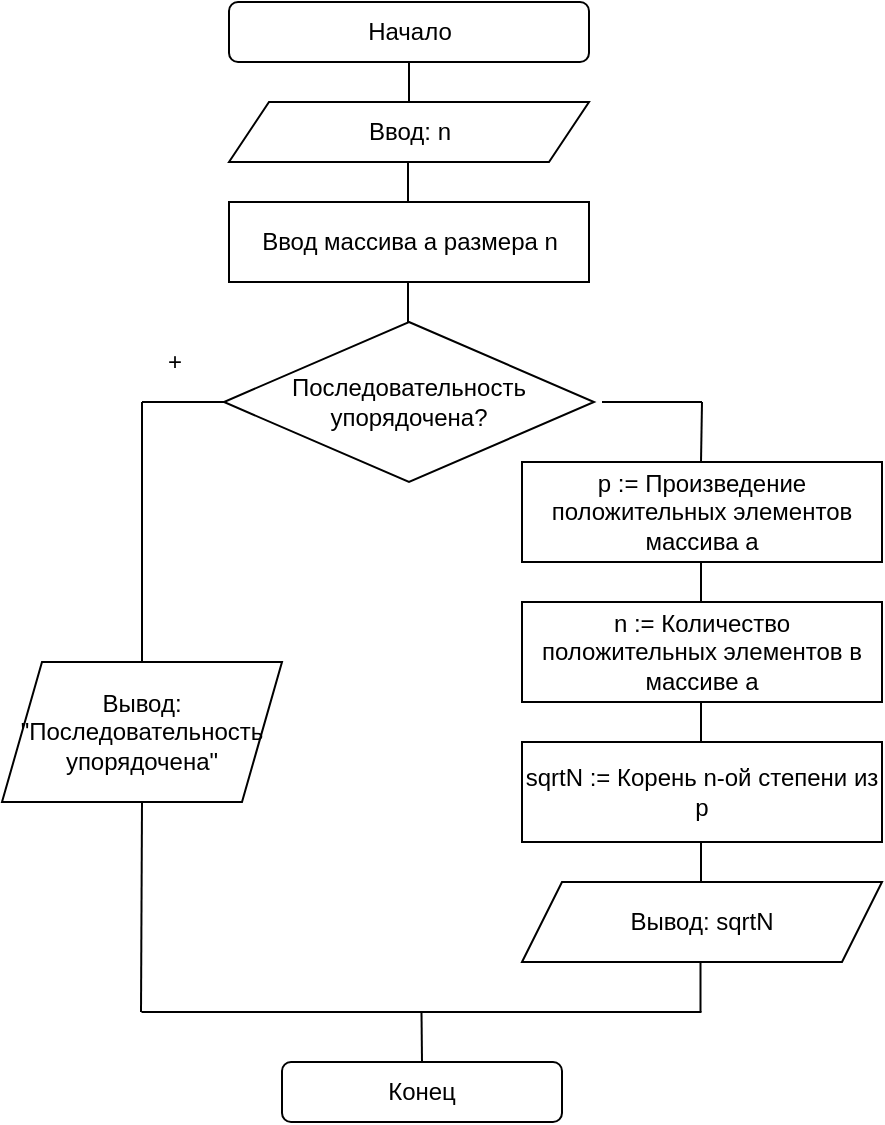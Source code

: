 <mxfile version="15.7.4" type="device"><diagram id="n5r8adOU3evehc56jBI6" name="Page-1"><mxGraphModel dx="1038" dy="575" grid="1" gridSize="10" guides="1" tooltips="1" connect="1" arrows="1" fold="1" page="1" pageScale="1" pageWidth="827" pageHeight="1169" math="0" shadow="0"><root><mxCell id="0"/><mxCell id="1" parent="0"/><mxCell id="xjmCYlv171Ud-6PwkvNz-2" value="Начало" style="rounded=1;whiteSpace=wrap;html=1;" parent="1" vertex="1"><mxGeometry x="307.5" y="130" width="180" height="30" as="geometry"/></mxCell><mxCell id="xjmCYlv171Ud-6PwkvNz-3" value="Ввод: n" style="shape=parallelogram;perimeter=parallelogramPerimeter;whiteSpace=wrap;html=1;fixedSize=1;" parent="1" vertex="1"><mxGeometry x="307.5" y="180" width="180" height="30" as="geometry"/></mxCell><mxCell id="xjmCYlv171Ud-6PwkvNz-4" value="Ввод массива а размера n" style="rounded=0;whiteSpace=wrap;html=1;" parent="1" vertex="1"><mxGeometry x="307.5" y="230" width="180" height="40" as="geometry"/></mxCell><mxCell id="xjmCYlv171Ud-6PwkvNz-6" value="Последовательность упорядочена?" style="rhombus;whiteSpace=wrap;html=1;" parent="1" vertex="1"><mxGeometry x="305" y="290" width="185" height="80" as="geometry"/></mxCell><mxCell id="xjmCYlv171Ud-6PwkvNz-7" value="Вывод: &quot;Последовательность упорядочена&quot;" style="shape=parallelogram;perimeter=parallelogramPerimeter;whiteSpace=wrap;html=1;fixedSize=1;" parent="1" vertex="1"><mxGeometry x="194" y="460" width="140" height="70" as="geometry"/></mxCell><mxCell id="xjmCYlv171Ud-6PwkvNz-9" value="Конец" style="rounded=1;whiteSpace=wrap;html=1;" parent="1" vertex="1"><mxGeometry x="334" y="660" width="140" height="30" as="geometry"/></mxCell><mxCell id="xjmCYlv171Ud-6PwkvNz-10" value="" style="endArrow=none;html=1;rounded=0;exitX=0.5;exitY=1;exitDx=0;exitDy=0;entryX=0.5;entryY=0;entryDx=0;entryDy=0;" parent="1" source="xjmCYlv171Ud-6PwkvNz-2" target="xjmCYlv171Ud-6PwkvNz-3" edge="1"><mxGeometry width="50" height="50" relative="1" as="geometry"><mxPoint x="387.5" y="410" as="sourcePoint"/><mxPoint x="507.5" y="160" as="targetPoint"/></mxGeometry></mxCell><mxCell id="xjmCYlv171Ud-6PwkvNz-12" value="" style="endArrow=none;html=1;rounded=0;exitX=0.5;exitY=1;exitDx=0;exitDy=0;entryX=0.5;entryY=0;entryDx=0;entryDy=0;" parent="1" edge="1"><mxGeometry width="50" height="50" relative="1" as="geometry"><mxPoint x="397" y="270" as="sourcePoint"/><mxPoint x="397" y="290" as="targetPoint"/></mxGeometry></mxCell><mxCell id="xjmCYlv171Ud-6PwkvNz-13" value="" style="endArrow=none;html=1;rounded=0;exitX=0;exitY=0.5;exitDx=0;exitDy=0;" parent="1" source="xjmCYlv171Ud-6PwkvNz-6" edge="1"><mxGeometry width="50" height="50" relative="1" as="geometry"><mxPoint x="309" y="305" as="sourcePoint"/><mxPoint x="264" y="330" as="targetPoint"/></mxGeometry></mxCell><mxCell id="xjmCYlv171Ud-6PwkvNz-14" value="" style="endArrow=none;html=1;rounded=0;entryX=0.5;entryY=0;entryDx=0;entryDy=0;" parent="1" target="xjmCYlv171Ud-6PwkvNz-7" edge="1"><mxGeometry width="50" height="50" relative="1" as="geometry"><mxPoint x="264" y="330" as="sourcePoint"/><mxPoint x="444" y="350" as="targetPoint"/></mxGeometry></mxCell><mxCell id="xjmCYlv171Ud-6PwkvNz-15" value="" style="endArrow=none;html=1;rounded=0;" parent="1" edge="1"><mxGeometry width="50" height="50" relative="1" as="geometry"><mxPoint x="544" y="330" as="sourcePoint"/><mxPoint x="494" y="330" as="targetPoint"/></mxGeometry></mxCell><mxCell id="xjmCYlv171Ud-6PwkvNz-16" value="" style="endArrow=none;html=1;rounded=0;entryX=0.5;entryY=0;entryDx=0;entryDy=0;" parent="1" edge="1"><mxGeometry width="50" height="50" relative="1" as="geometry"><mxPoint x="544" y="330" as="sourcePoint"/><mxPoint x="543.5" y="360" as="targetPoint"/></mxGeometry></mxCell><mxCell id="xjmCYlv171Ud-6PwkvNz-18" value="" style="endArrow=none;html=1;rounded=0;exitX=0.5;exitY=1;exitDx=0;exitDy=0;" parent="1" edge="1"><mxGeometry width="50" height="50" relative="1" as="geometry"><mxPoint x="543.25" y="610" as="sourcePoint"/><mxPoint x="543.25" y="635" as="targetPoint"/></mxGeometry></mxCell><mxCell id="xjmCYlv171Ud-6PwkvNz-19" value="" style="endArrow=none;html=1;rounded=0;" parent="1" edge="1"><mxGeometry width="50" height="50" relative="1" as="geometry"><mxPoint x="263.75" y="635" as="sourcePoint"/><mxPoint x="543.75" y="635" as="targetPoint"/></mxGeometry></mxCell><mxCell id="xjmCYlv171Ud-6PwkvNz-20" value="" style="endArrow=none;html=1;rounded=0;entryX=0.5;entryY=0;entryDx=0;entryDy=0;" parent="1" target="xjmCYlv171Ud-6PwkvNz-9" edge="1"><mxGeometry width="50" height="50" relative="1" as="geometry"><mxPoint x="403.75" y="635" as="sourcePoint"/><mxPoint x="403.25" y="655" as="targetPoint"/></mxGeometry></mxCell><mxCell id="xjmCYlv171Ud-6PwkvNz-25" value="+" style="text;html=1;align=center;verticalAlign=middle;resizable=0;points=[];autosize=1;strokeColor=none;fillColor=none;" parent="1" vertex="1"><mxGeometry x="270" y="300" width="20" height="20" as="geometry"/></mxCell><mxCell id="xjmCYlv171Ud-6PwkvNz-28" value="" style="endArrow=none;html=1;rounded=0;exitX=0.5;exitY=1;exitDx=0;exitDy=0;entryX=0.5;entryY=0;entryDx=0;entryDy=0;" parent="1" edge="1"><mxGeometry width="50" height="50" relative="1" as="geometry"><mxPoint x="397" y="210" as="sourcePoint"/><mxPoint x="397" y="230" as="targetPoint"/></mxGeometry></mxCell><mxCell id="xjmCYlv171Ud-6PwkvNz-29" value="p := Произведение положительных элементов массива а" style="rounded=0;whiteSpace=wrap;html=1;" parent="1" vertex="1"><mxGeometry x="454" y="360" width="180" height="50" as="geometry"/></mxCell><mxCell id="xjmCYlv171Ud-6PwkvNz-30" value="n := Количество положительных элементов в массиве a" style="rounded=0;whiteSpace=wrap;html=1;" parent="1" vertex="1"><mxGeometry x="454" y="430" width="180" height="50" as="geometry"/></mxCell><mxCell id="xjmCYlv171Ud-6PwkvNz-31" value="" style="endArrow=none;html=1;rounded=0;exitX=0.5;exitY=1;exitDx=0;exitDy=0;entryX=0.5;entryY=0;entryDx=0;entryDy=0;" parent="1" edge="1"><mxGeometry width="50" height="50" relative="1" as="geometry"><mxPoint x="543.5" y="480" as="sourcePoint"/><mxPoint x="543.5" y="500" as="targetPoint"/></mxGeometry></mxCell><mxCell id="xjmCYlv171Ud-6PwkvNz-32" value="" style="endArrow=none;html=1;rounded=0;exitX=0.5;exitY=1;exitDx=0;exitDy=0;entryX=0.5;entryY=0;entryDx=0;entryDy=0;" parent="1" edge="1"><mxGeometry width="50" height="50" relative="1" as="geometry"><mxPoint x="543.5" y="410" as="sourcePoint"/><mxPoint x="543.5" y="430" as="targetPoint"/></mxGeometry></mxCell><mxCell id="xjmCYlv171Ud-6PwkvNz-33" value="sqrtN := Корень n-ой степени из p" style="rounded=0;whiteSpace=wrap;html=1;" parent="1" vertex="1"><mxGeometry x="454" y="500" width="180" height="50" as="geometry"/></mxCell><mxCell id="xjmCYlv171Ud-6PwkvNz-35" value="Вывод: sqrtN" style="shape=parallelogram;perimeter=parallelogramPerimeter;whiteSpace=wrap;html=1;fixedSize=1;" parent="1" vertex="1"><mxGeometry x="454" y="570" width="180" height="40" as="geometry"/></mxCell><mxCell id="xjmCYlv171Ud-6PwkvNz-36" value="" style="endArrow=none;html=1;rounded=0;exitX=0.5;exitY=1;exitDx=0;exitDy=0;entryX=0.5;entryY=0;entryDx=0;entryDy=0;" parent="1" edge="1"><mxGeometry width="50" height="50" relative="1" as="geometry"><mxPoint x="543.5" y="550" as="sourcePoint"/><mxPoint x="543.5" y="570" as="targetPoint"/></mxGeometry></mxCell><mxCell id="xjmCYlv171Ud-6PwkvNz-37" value="" style="endArrow=none;html=1;rounded=0;entryX=0.5;entryY=0;entryDx=0;entryDy=0;exitX=0.5;exitY=1;exitDx=0;exitDy=0;" parent="1" source="xjmCYlv171Ud-6PwkvNz-7" edge="1"><mxGeometry width="50" height="50" relative="1" as="geometry"><mxPoint x="263.5" y="545" as="sourcePoint"/><mxPoint x="263.5" y="635" as="targetPoint"/></mxGeometry></mxCell></root></mxGraphModel></diagram></mxfile>